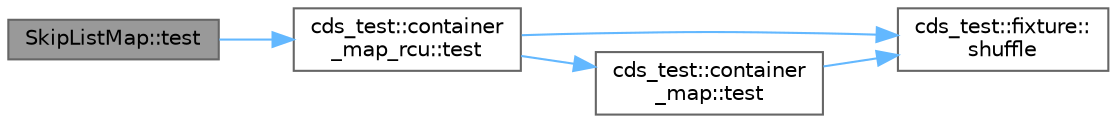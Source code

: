 digraph "SkipListMap::test"
{
 // LATEX_PDF_SIZE
  bgcolor="transparent";
  edge [fontname=Helvetica,fontsize=10,labelfontname=Helvetica,labelfontsize=10];
  node [fontname=Helvetica,fontsize=10,shape=box,height=0.2,width=0.4];
  rankdir="LR";
  Node1 [id="Node000001",label="SkipListMap::test",height=0.2,width=0.4,color="gray40", fillcolor="grey60", style="filled", fontcolor="black",tooltip=" "];
  Node1 -> Node2 [id="edge1_Node000001_Node000002",color="steelblue1",style="solid",tooltip=" "];
  Node2 [id="Node000002",label="cds_test::container\l_map_rcu::test",height=0.2,width=0.4,color="grey40", fillcolor="white", style="filled",URL="$classcds__test_1_1container__map__rcu.html#a2dac2c61abc40cb289e760faac7956ca",tooltip=" "];
  Node2 -> Node3 [id="edge2_Node000002_Node000003",color="steelblue1",style="solid",tooltip=" "];
  Node3 [id="Node000003",label="cds_test::fixture::\lshuffle",height=0.2,width=0.4,color="grey40", fillcolor="white", style="filled",URL="$classcds__test_1_1fixture.html#a1a98db99b4d82c222b0cb65587ba4a47",tooltip=" "];
  Node2 -> Node4 [id="edge3_Node000002_Node000004",color="steelblue1",style="solid",tooltip=" "];
  Node4 [id="Node000004",label="cds_test::container\l_map::test",height=0.2,width=0.4,color="grey40", fillcolor="white", style="filled",URL="$classcds__test_1_1container__map.html#a2dd326a9d07cc5c17a1700ecec47deb2",tooltip=" "];
  Node4 -> Node3 [id="edge4_Node000004_Node000003",color="steelblue1",style="solid",tooltip=" "];
}
